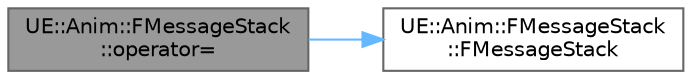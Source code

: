 digraph "UE::Anim::FMessageStack::operator="
{
 // INTERACTIVE_SVG=YES
 // LATEX_PDF_SIZE
  bgcolor="transparent";
  edge [fontname=Helvetica,fontsize=10,labelfontname=Helvetica,labelfontsize=10];
  node [fontname=Helvetica,fontsize=10,shape=box,height=0.2,width=0.4];
  rankdir="LR";
  Node1 [id="Node000001",label="UE::Anim::FMessageStack\l::operator=",height=0.2,width=0.4,color="gray40", fillcolor="grey60", style="filled", fontcolor="black",tooltip=" "];
  Node1 -> Node2 [id="edge1_Node000001_Node000002",color="steelblue1",style="solid",tooltip=" "];
  Node2 [id="Node000002",label="UE::Anim::FMessageStack\l::FMessageStack",height=0.2,width=0.4,color="grey40", fillcolor="white", style="filled",URL="$d4/db2/structUE_1_1Anim_1_1FMessageStack.html#a56e600748b239f94c47885523fe2e9ae",tooltip=" "];
}

